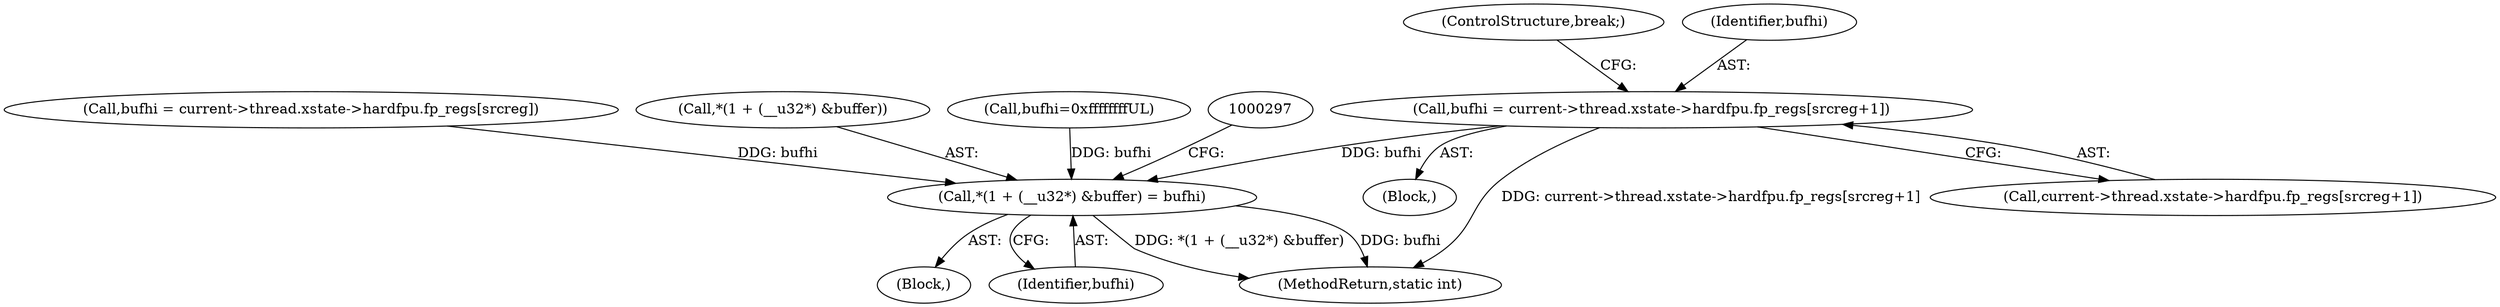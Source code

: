 digraph "0_linux_a8b0ca17b80e92faab46ee7179ba9e99ccb61233_25@API" {
"1000221" [label="(Call,bufhi = current->thread.xstate->hardfpu.fp_regs[srcreg+1])"];
"1000284" [label="(Call,*(1 + (__u32*) &buffer) = bufhi)"];
"1000238" [label="(Call,bufhi = current->thread.xstate->hardfpu.fp_regs[srcreg])"];
"1000322" [label="(MethodReturn,static int)"];
"1000145" [label="(Block,)"];
"1000266" [label="(ControlStructure,break;)"];
"1000223" [label="(Call,current->thread.xstate->hardfpu.fp_regs[srcreg+1])"];
"1000285" [label="(Call,*(1 + (__u32*) &buffer))"];
"1000152" [label="(Call,bufhi=0xffffffffUL)"];
"1000221" [label="(Call,bufhi = current->thread.xstate->hardfpu.fp_regs[srcreg+1])"];
"1000207" [label="(Block,)"];
"1000292" [label="(Identifier,bufhi)"];
"1000222" [label="(Identifier,bufhi)"];
"1000284" [label="(Call,*(1 + (__u32*) &buffer) = bufhi)"];
"1000221" -> "1000207"  [label="AST: "];
"1000221" -> "1000223"  [label="CFG: "];
"1000222" -> "1000221"  [label="AST: "];
"1000223" -> "1000221"  [label="AST: "];
"1000266" -> "1000221"  [label="CFG: "];
"1000221" -> "1000322"  [label="DDG: current->thread.xstate->hardfpu.fp_regs[srcreg+1]"];
"1000221" -> "1000284"  [label="DDG: bufhi"];
"1000284" -> "1000145"  [label="AST: "];
"1000284" -> "1000292"  [label="CFG: "];
"1000285" -> "1000284"  [label="AST: "];
"1000292" -> "1000284"  [label="AST: "];
"1000297" -> "1000284"  [label="CFG: "];
"1000284" -> "1000322"  [label="DDG: bufhi"];
"1000284" -> "1000322"  [label="DDG: *(1 + (__u32*) &buffer)"];
"1000238" -> "1000284"  [label="DDG: bufhi"];
"1000152" -> "1000284"  [label="DDG: bufhi"];
}

